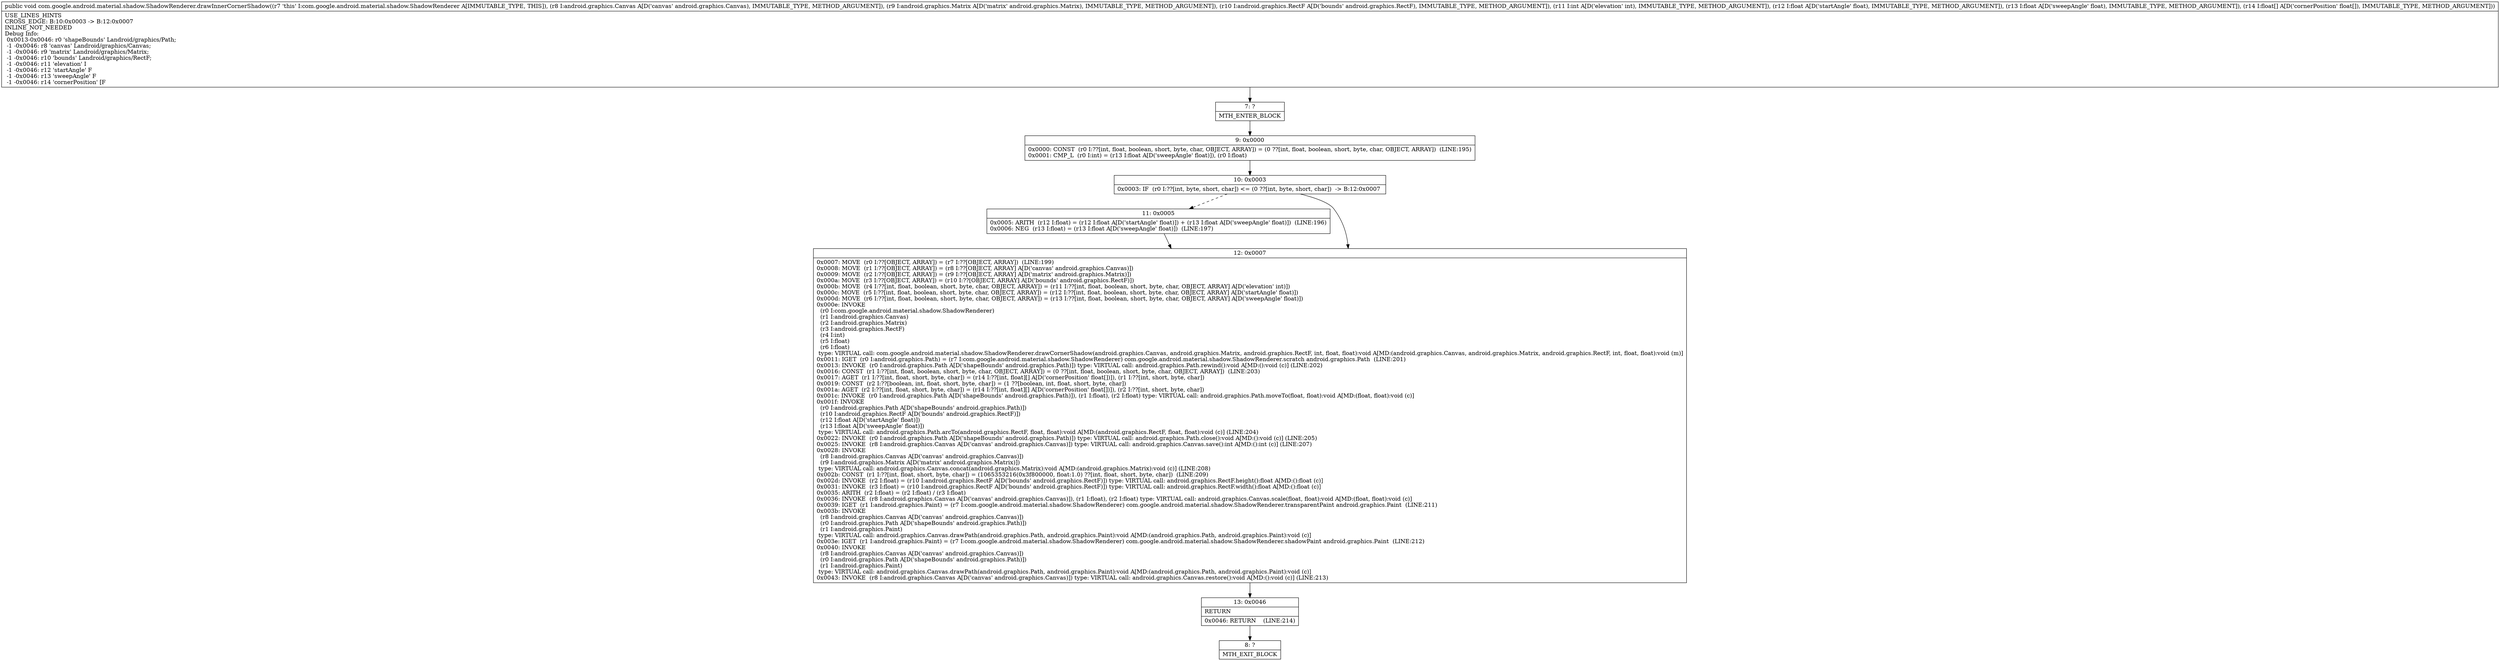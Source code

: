 digraph "CFG forcom.google.android.material.shadow.ShadowRenderer.drawInnerCornerShadow(Landroid\/graphics\/Canvas;Landroid\/graphics\/Matrix;Landroid\/graphics\/RectF;IFF[F)V" {
Node_7 [shape=record,label="{7\:\ ?|MTH_ENTER_BLOCK\l}"];
Node_9 [shape=record,label="{9\:\ 0x0000|0x0000: CONST  (r0 I:??[int, float, boolean, short, byte, char, OBJECT, ARRAY]) = (0 ??[int, float, boolean, short, byte, char, OBJECT, ARRAY])  (LINE:195)\l0x0001: CMP_L  (r0 I:int) = (r13 I:float A[D('sweepAngle' float)]), (r0 I:float) \l}"];
Node_10 [shape=record,label="{10\:\ 0x0003|0x0003: IF  (r0 I:??[int, byte, short, char]) \<= (0 ??[int, byte, short, char])  \-\> B:12:0x0007 \l}"];
Node_11 [shape=record,label="{11\:\ 0x0005|0x0005: ARITH  (r12 I:float) = (r12 I:float A[D('startAngle' float)]) + (r13 I:float A[D('sweepAngle' float)])  (LINE:196)\l0x0006: NEG  (r13 I:float) = (r13 I:float A[D('sweepAngle' float)])  (LINE:197)\l}"];
Node_12 [shape=record,label="{12\:\ 0x0007|0x0007: MOVE  (r0 I:??[OBJECT, ARRAY]) = (r7 I:??[OBJECT, ARRAY])  (LINE:199)\l0x0008: MOVE  (r1 I:??[OBJECT, ARRAY]) = (r8 I:??[OBJECT, ARRAY] A[D('canvas' android.graphics.Canvas)]) \l0x0009: MOVE  (r2 I:??[OBJECT, ARRAY]) = (r9 I:??[OBJECT, ARRAY] A[D('matrix' android.graphics.Matrix)]) \l0x000a: MOVE  (r3 I:??[OBJECT, ARRAY]) = (r10 I:??[OBJECT, ARRAY] A[D('bounds' android.graphics.RectF)]) \l0x000b: MOVE  (r4 I:??[int, float, boolean, short, byte, char, OBJECT, ARRAY]) = (r11 I:??[int, float, boolean, short, byte, char, OBJECT, ARRAY] A[D('elevation' int)]) \l0x000c: MOVE  (r5 I:??[int, float, boolean, short, byte, char, OBJECT, ARRAY]) = (r12 I:??[int, float, boolean, short, byte, char, OBJECT, ARRAY] A[D('startAngle' float)]) \l0x000d: MOVE  (r6 I:??[int, float, boolean, short, byte, char, OBJECT, ARRAY]) = (r13 I:??[int, float, boolean, short, byte, char, OBJECT, ARRAY] A[D('sweepAngle' float)]) \l0x000e: INVOKE  \l  (r0 I:com.google.android.material.shadow.ShadowRenderer)\l  (r1 I:android.graphics.Canvas)\l  (r2 I:android.graphics.Matrix)\l  (r3 I:android.graphics.RectF)\l  (r4 I:int)\l  (r5 I:float)\l  (r6 I:float)\l type: VIRTUAL call: com.google.android.material.shadow.ShadowRenderer.drawCornerShadow(android.graphics.Canvas, android.graphics.Matrix, android.graphics.RectF, int, float, float):void A[MD:(android.graphics.Canvas, android.graphics.Matrix, android.graphics.RectF, int, float, float):void (m)]\l0x0011: IGET  (r0 I:android.graphics.Path) = (r7 I:com.google.android.material.shadow.ShadowRenderer) com.google.android.material.shadow.ShadowRenderer.scratch android.graphics.Path  (LINE:201)\l0x0013: INVOKE  (r0 I:android.graphics.Path A[D('shapeBounds' android.graphics.Path)]) type: VIRTUAL call: android.graphics.Path.rewind():void A[MD:():void (c)] (LINE:202)\l0x0016: CONST  (r1 I:??[int, float, boolean, short, byte, char, OBJECT, ARRAY]) = (0 ??[int, float, boolean, short, byte, char, OBJECT, ARRAY])  (LINE:203)\l0x0017: AGET  (r1 I:??[int, float, short, byte, char]) = (r14 I:??[int, float][] A[D('cornerPosition' float[])]), (r1 I:??[int, short, byte, char]) \l0x0019: CONST  (r2 I:??[boolean, int, float, short, byte, char]) = (1 ??[boolean, int, float, short, byte, char]) \l0x001a: AGET  (r2 I:??[int, float, short, byte, char]) = (r14 I:??[int, float][] A[D('cornerPosition' float[])]), (r2 I:??[int, short, byte, char]) \l0x001c: INVOKE  (r0 I:android.graphics.Path A[D('shapeBounds' android.graphics.Path)]), (r1 I:float), (r2 I:float) type: VIRTUAL call: android.graphics.Path.moveTo(float, float):void A[MD:(float, float):void (c)]\l0x001f: INVOKE  \l  (r0 I:android.graphics.Path A[D('shapeBounds' android.graphics.Path)])\l  (r10 I:android.graphics.RectF A[D('bounds' android.graphics.RectF)])\l  (r12 I:float A[D('startAngle' float)])\l  (r13 I:float A[D('sweepAngle' float)])\l type: VIRTUAL call: android.graphics.Path.arcTo(android.graphics.RectF, float, float):void A[MD:(android.graphics.RectF, float, float):void (c)] (LINE:204)\l0x0022: INVOKE  (r0 I:android.graphics.Path A[D('shapeBounds' android.graphics.Path)]) type: VIRTUAL call: android.graphics.Path.close():void A[MD:():void (c)] (LINE:205)\l0x0025: INVOKE  (r8 I:android.graphics.Canvas A[D('canvas' android.graphics.Canvas)]) type: VIRTUAL call: android.graphics.Canvas.save():int A[MD:():int (c)] (LINE:207)\l0x0028: INVOKE  \l  (r8 I:android.graphics.Canvas A[D('canvas' android.graphics.Canvas)])\l  (r9 I:android.graphics.Matrix A[D('matrix' android.graphics.Matrix)])\l type: VIRTUAL call: android.graphics.Canvas.concat(android.graphics.Matrix):void A[MD:(android.graphics.Matrix):void (c)] (LINE:208)\l0x002b: CONST  (r1 I:??[int, float, short, byte, char]) = (1065353216(0x3f800000, float:1.0) ??[int, float, short, byte, char])  (LINE:209)\l0x002d: INVOKE  (r2 I:float) = (r10 I:android.graphics.RectF A[D('bounds' android.graphics.RectF)]) type: VIRTUAL call: android.graphics.RectF.height():float A[MD:():float (c)]\l0x0031: INVOKE  (r3 I:float) = (r10 I:android.graphics.RectF A[D('bounds' android.graphics.RectF)]) type: VIRTUAL call: android.graphics.RectF.width():float A[MD:():float (c)]\l0x0035: ARITH  (r2 I:float) = (r2 I:float) \/ (r3 I:float) \l0x0036: INVOKE  (r8 I:android.graphics.Canvas A[D('canvas' android.graphics.Canvas)]), (r1 I:float), (r2 I:float) type: VIRTUAL call: android.graphics.Canvas.scale(float, float):void A[MD:(float, float):void (c)]\l0x0039: IGET  (r1 I:android.graphics.Paint) = (r7 I:com.google.android.material.shadow.ShadowRenderer) com.google.android.material.shadow.ShadowRenderer.transparentPaint android.graphics.Paint  (LINE:211)\l0x003b: INVOKE  \l  (r8 I:android.graphics.Canvas A[D('canvas' android.graphics.Canvas)])\l  (r0 I:android.graphics.Path A[D('shapeBounds' android.graphics.Path)])\l  (r1 I:android.graphics.Paint)\l type: VIRTUAL call: android.graphics.Canvas.drawPath(android.graphics.Path, android.graphics.Paint):void A[MD:(android.graphics.Path, android.graphics.Paint):void (c)]\l0x003e: IGET  (r1 I:android.graphics.Paint) = (r7 I:com.google.android.material.shadow.ShadowRenderer) com.google.android.material.shadow.ShadowRenderer.shadowPaint android.graphics.Paint  (LINE:212)\l0x0040: INVOKE  \l  (r8 I:android.graphics.Canvas A[D('canvas' android.graphics.Canvas)])\l  (r0 I:android.graphics.Path A[D('shapeBounds' android.graphics.Path)])\l  (r1 I:android.graphics.Paint)\l type: VIRTUAL call: android.graphics.Canvas.drawPath(android.graphics.Path, android.graphics.Paint):void A[MD:(android.graphics.Path, android.graphics.Paint):void (c)]\l0x0043: INVOKE  (r8 I:android.graphics.Canvas A[D('canvas' android.graphics.Canvas)]) type: VIRTUAL call: android.graphics.Canvas.restore():void A[MD:():void (c)] (LINE:213)\l}"];
Node_13 [shape=record,label="{13\:\ 0x0046|RETURN\l|0x0046: RETURN    (LINE:214)\l}"];
Node_8 [shape=record,label="{8\:\ ?|MTH_EXIT_BLOCK\l}"];
MethodNode[shape=record,label="{public void com.google.android.material.shadow.ShadowRenderer.drawInnerCornerShadow((r7 'this' I:com.google.android.material.shadow.ShadowRenderer A[IMMUTABLE_TYPE, THIS]), (r8 I:android.graphics.Canvas A[D('canvas' android.graphics.Canvas), IMMUTABLE_TYPE, METHOD_ARGUMENT]), (r9 I:android.graphics.Matrix A[D('matrix' android.graphics.Matrix), IMMUTABLE_TYPE, METHOD_ARGUMENT]), (r10 I:android.graphics.RectF A[D('bounds' android.graphics.RectF), IMMUTABLE_TYPE, METHOD_ARGUMENT]), (r11 I:int A[D('elevation' int), IMMUTABLE_TYPE, METHOD_ARGUMENT]), (r12 I:float A[D('startAngle' float), IMMUTABLE_TYPE, METHOD_ARGUMENT]), (r13 I:float A[D('sweepAngle' float), IMMUTABLE_TYPE, METHOD_ARGUMENT]), (r14 I:float[] A[D('cornerPosition' float[]), IMMUTABLE_TYPE, METHOD_ARGUMENT]))  | USE_LINES_HINTS\lCROSS_EDGE: B:10:0x0003 \-\> B:12:0x0007\lINLINE_NOT_NEEDED\lDebug Info:\l  0x0013\-0x0046: r0 'shapeBounds' Landroid\/graphics\/Path;\l  \-1 \-0x0046: r8 'canvas' Landroid\/graphics\/Canvas;\l  \-1 \-0x0046: r9 'matrix' Landroid\/graphics\/Matrix;\l  \-1 \-0x0046: r10 'bounds' Landroid\/graphics\/RectF;\l  \-1 \-0x0046: r11 'elevation' I\l  \-1 \-0x0046: r12 'startAngle' F\l  \-1 \-0x0046: r13 'sweepAngle' F\l  \-1 \-0x0046: r14 'cornerPosition' [F\l}"];
MethodNode -> Node_7;Node_7 -> Node_9;
Node_9 -> Node_10;
Node_10 -> Node_11[style=dashed];
Node_10 -> Node_12;
Node_11 -> Node_12;
Node_12 -> Node_13;
Node_13 -> Node_8;
}

